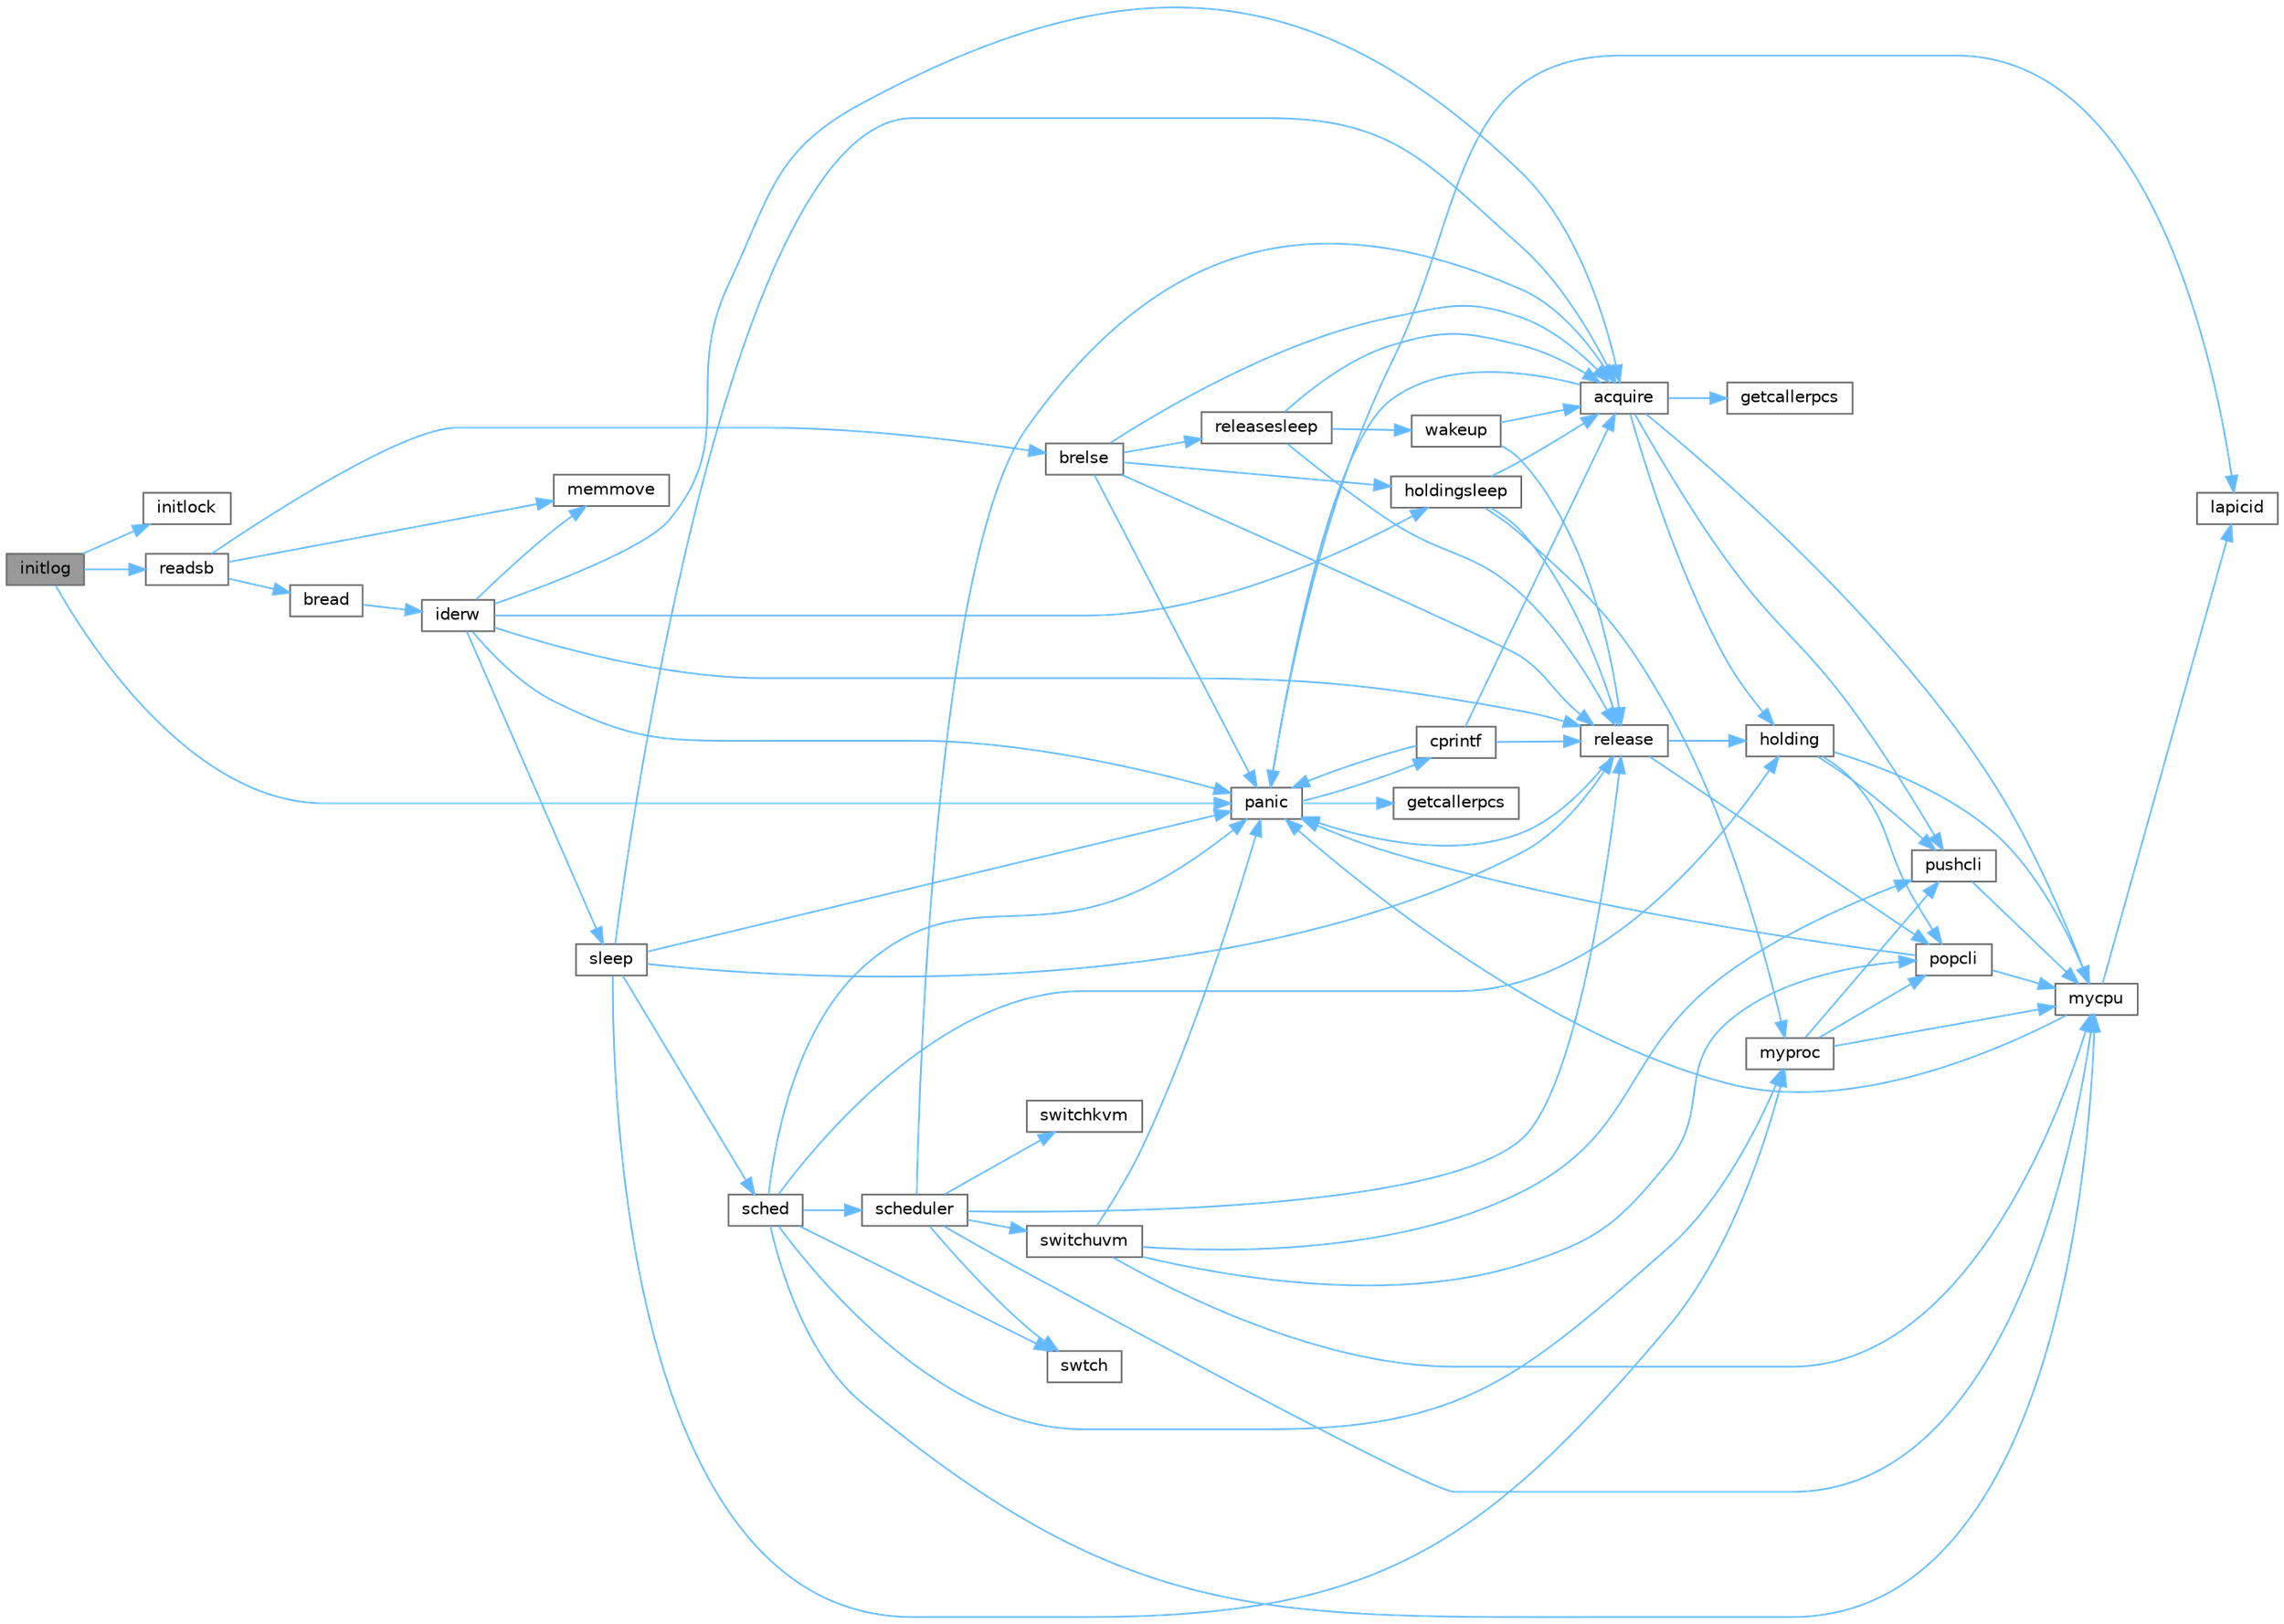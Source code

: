 digraph "initlog"
{
 // LATEX_PDF_SIZE
  bgcolor="transparent";
  edge [fontname=Helvetica,fontsize=10,labelfontname=Helvetica,labelfontsize=10];
  node [fontname=Helvetica,fontsize=10,shape=box,height=0.2,width=0.4];
  rankdir="LR";
  Node1 [id="Node000001",label="initlog",height=0.2,width=0.4,color="gray40", fillcolor="grey60", style="filled", fontcolor="black",tooltip=" "];
  Node1 -> Node2 [id="edge73_Node000001_Node000002",color="steelblue1",style="solid",tooltip=" "];
  Node2 [id="Node000002",label="initlock",height=0.2,width=0.4,color="grey40", fillcolor="white", style="filled",URL="$d3/d2d/spinlock_8c.html#abda07b4a007b2e888d9d783920460b89",tooltip=" "];
  Node1 -> Node3 [id="edge74_Node000001_Node000003",color="steelblue1",style="solid",tooltip=" "];
  Node3 [id="Node000003",label="panic",height=0.2,width=0.4,color="grey40", fillcolor="white", style="filled",URL="$d0/d56/console_8c.html#a95c0aca5d6d7487933984f08b189917a",tooltip=" "];
  Node3 -> Node4 [id="edge75_Node000003_Node000004",color="steelblue1",style="solid",tooltip=" "];
  Node4 [id="Node000004",label="cprintf",height=0.2,width=0.4,color="grey40", fillcolor="white", style="filled",URL="$d0/d56/console_8c.html#a90f0742d846503e4ed1804f1df421ec6",tooltip=" "];
  Node4 -> Node5 [id="edge76_Node000004_Node000005",color="steelblue1",style="solid",tooltip=" "];
  Node5 [id="Node000005",label="acquire",height=0.2,width=0.4,color="grey40", fillcolor="white", style="filled",URL="$d3/d2d/spinlock_8c.html#aed377f16a085b00de3a4b32392adbdfb",tooltip=" "];
  Node5 -> Node6 [id="edge77_Node000005_Node000006",color="steelblue1",style="solid",tooltip=" "];
  Node6 [id="Node000006",label="getcallerpcs",height=0.2,width=0.4,color="grey40", fillcolor="white", style="filled",URL="$d3/d2d/spinlock_8c.html#a6ac35304ea80f01086b47edcc2328010",tooltip=" "];
  Node5 -> Node7 [id="edge78_Node000005_Node000007",color="steelblue1",style="solid",tooltip=" "];
  Node7 [id="Node000007",label="holding",height=0.2,width=0.4,color="grey40", fillcolor="white", style="filled",URL="$d3/d2d/spinlock_8c.html#aea48df3e5cfb903179ad3dc78ab502d9",tooltip=" "];
  Node7 -> Node8 [id="edge79_Node000007_Node000008",color="steelblue1",style="solid",tooltip=" "];
  Node8 [id="Node000008",label="mycpu",height=0.2,width=0.4,color="grey40", fillcolor="white", style="filled",URL="$d3/dda/proc_8c.html#ad427959ad025dabd8cd393b27ec39160",tooltip=" "];
  Node8 -> Node9 [id="edge80_Node000008_Node000009",color="steelblue1",style="solid",tooltip=" "];
  Node9 [id="Node000009",label="lapicid",height=0.2,width=0.4,color="grey40", fillcolor="white", style="filled",URL="$dc/df6/lapic_8c.html#a627f7996b64f99d885244a5102c85164",tooltip=" "];
  Node8 -> Node3 [id="edge81_Node000008_Node000003",color="steelblue1",style="solid",tooltip=" "];
  Node7 -> Node10 [id="edge82_Node000007_Node000010",color="steelblue1",style="solid",tooltip=" "];
  Node10 [id="Node000010",label="popcli",height=0.2,width=0.4,color="grey40", fillcolor="white", style="filled",URL="$d3/d2d/spinlock_8c.html#ae3424f669269fef400ce29c3aeb43fdb",tooltip=" "];
  Node10 -> Node8 [id="edge83_Node000010_Node000008",color="steelblue1",style="solid",tooltip=" "];
  Node10 -> Node3 [id="edge84_Node000010_Node000003",color="steelblue1",style="solid",tooltip=" "];
  Node7 -> Node11 [id="edge85_Node000007_Node000011",color="steelblue1",style="solid",tooltip=" "];
  Node11 [id="Node000011",label="pushcli",height=0.2,width=0.4,color="grey40", fillcolor="white", style="filled",URL="$d3/d2d/spinlock_8c.html#a206b749d1b7768dadce61cbcde7e0f1c",tooltip=" "];
  Node11 -> Node8 [id="edge86_Node000011_Node000008",color="steelblue1",style="solid",tooltip=" "];
  Node5 -> Node8 [id="edge87_Node000005_Node000008",color="steelblue1",style="solid",tooltip=" "];
  Node5 -> Node3 [id="edge88_Node000005_Node000003",color="steelblue1",style="solid",tooltip=" "];
  Node5 -> Node11 [id="edge89_Node000005_Node000011",color="steelblue1",style="solid",tooltip=" "];
  Node4 -> Node3 [id="edge90_Node000004_Node000003",color="steelblue1",style="solid",tooltip=" "];
  Node4 -> Node12 [id="edge91_Node000004_Node000012",color="steelblue1",style="solid",tooltip=" "];
  Node12 [id="Node000012",label="release",height=0.2,width=0.4,color="grey40", fillcolor="white", style="filled",URL="$d3/d2d/spinlock_8c.html#a1cee376aa9a00e754bf5481cd5f3d97b",tooltip=" "];
  Node12 -> Node7 [id="edge92_Node000012_Node000007",color="steelblue1",style="solid",tooltip=" "];
  Node12 -> Node3 [id="edge93_Node000012_Node000003",color="steelblue1",style="solid",tooltip=" "];
  Node12 -> Node10 [id="edge94_Node000012_Node000010",color="steelblue1",style="solid",tooltip=" "];
  Node3 -> Node13 [id="edge95_Node000003_Node000013",color="steelblue1",style="solid",tooltip=" "];
  Node13 [id="Node000013",label="getcallerpcs",height=0.2,width=0.4,color="grey40", fillcolor="white", style="filled",URL="$d5/d64/defs_8h.html#a4105de9e2969515d6c6c795c4386f69f",tooltip=" "];
  Node3 -> Node9 [id="edge96_Node000003_Node000009",color="steelblue1",style="solid",tooltip=" "];
  Node1 -> Node14 [id="edge97_Node000001_Node000014",color="steelblue1",style="solid",tooltip=" "];
  Node14 [id="Node000014",label="readsb",height=0.2,width=0.4,color="grey40", fillcolor="white", style="filled",URL="$d2/d5a/fs_8c.html#aff0080b2133027be2e525ca088b40e78",tooltip=" "];
  Node14 -> Node15 [id="edge98_Node000014_Node000015",color="steelblue1",style="solid",tooltip=" "];
  Node15 [id="Node000015",label="bread",height=0.2,width=0.4,color="grey40", fillcolor="white", style="filled",URL="$dc/de6/bio_8c.html#a30b8d2ef2300ed8e3d879a428fe39898",tooltip=" "];
  Node15 -> Node16 [id="edge99_Node000015_Node000016",color="steelblue1",style="solid",tooltip=" "];
  Node16 [id="Node000016",label="iderw",height=0.2,width=0.4,color="grey40", fillcolor="white", style="filled",URL="$da/d9b/memide_8c.html#a7f36b008f02088c86f76e98e05b55af5",tooltip=" "];
  Node16 -> Node5 [id="edge100_Node000016_Node000005",color="steelblue1",style="solid",tooltip=" "];
  Node16 -> Node17 [id="edge101_Node000016_Node000017",color="steelblue1",style="solid",tooltip=" "];
  Node17 [id="Node000017",label="holdingsleep",height=0.2,width=0.4,color="grey40", fillcolor="white", style="filled",URL="$d8/dd1/sleeplock_8c.html#a6fdbe54cbecd8fc67d74793b27adcf05",tooltip=" "];
  Node17 -> Node5 [id="edge102_Node000017_Node000005",color="steelblue1",style="solid",tooltip=" "];
  Node17 -> Node18 [id="edge103_Node000017_Node000018",color="steelblue1",style="solid",tooltip=" "];
  Node18 [id="Node000018",label="myproc",height=0.2,width=0.4,color="grey40", fillcolor="white", style="filled",URL="$d3/dda/proc_8c.html#a41af0935f3989aae450cf8988cd9c3a9",tooltip=" "];
  Node18 -> Node8 [id="edge104_Node000018_Node000008",color="steelblue1",style="solid",tooltip=" "];
  Node18 -> Node10 [id="edge105_Node000018_Node000010",color="steelblue1",style="solid",tooltip=" "];
  Node18 -> Node11 [id="edge106_Node000018_Node000011",color="steelblue1",style="solid",tooltip=" "];
  Node17 -> Node12 [id="edge107_Node000017_Node000012",color="steelblue1",style="solid",tooltip=" "];
  Node16 -> Node19 [id="edge108_Node000016_Node000019",color="steelblue1",style="solid",tooltip=" "];
  Node19 [id="Node000019",label="memmove",height=0.2,width=0.4,color="grey40", fillcolor="white", style="filled",URL="$d1/db0/string_8c.html#a07f97e2ed1ce37955192d52de8f4911f",tooltip=" "];
  Node16 -> Node3 [id="edge109_Node000016_Node000003",color="steelblue1",style="solid",tooltip=" "];
  Node16 -> Node12 [id="edge110_Node000016_Node000012",color="steelblue1",style="solid",tooltip=" "];
  Node16 -> Node20 [id="edge111_Node000016_Node000020",color="steelblue1",style="solid",tooltip=" "];
  Node20 [id="Node000020",label="sleep",height=0.2,width=0.4,color="grey40", fillcolor="white", style="filled",URL="$d3/dda/proc_8c.html#ae70cc0370342e46f6db3bec367232457",tooltip=" "];
  Node20 -> Node5 [id="edge112_Node000020_Node000005",color="steelblue1",style="solid",tooltip=" "];
  Node20 -> Node18 [id="edge113_Node000020_Node000018",color="steelblue1",style="solid",tooltip=" "];
  Node20 -> Node3 [id="edge114_Node000020_Node000003",color="steelblue1",style="solid",tooltip=" "];
  Node20 -> Node12 [id="edge115_Node000020_Node000012",color="steelblue1",style="solid",tooltip=" "];
  Node20 -> Node21 [id="edge116_Node000020_Node000021",color="steelblue1",style="solid",tooltip=" "];
  Node21 [id="Node000021",label="sched",height=0.2,width=0.4,color="grey40", fillcolor="white", style="filled",URL="$d3/dda/proc_8c.html#ad788da91743c333b5bed7c4a0dd12365",tooltip=" "];
  Node21 -> Node7 [id="edge117_Node000021_Node000007",color="steelblue1",style="solid",tooltip=" "];
  Node21 -> Node8 [id="edge118_Node000021_Node000008",color="steelblue1",style="solid",tooltip=" "];
  Node21 -> Node18 [id="edge119_Node000021_Node000018",color="steelblue1",style="solid",tooltip=" "];
  Node21 -> Node3 [id="edge120_Node000021_Node000003",color="steelblue1",style="solid",tooltip=" "];
  Node21 -> Node22 [id="edge121_Node000021_Node000022",color="steelblue1",style="solid",tooltip=" "];
  Node22 [id="Node000022",label="scheduler",height=0.2,width=0.4,color="grey40", fillcolor="white", style="filled",URL="$d3/dda/proc_8c.html#a9fa00b0be5d3c4781048861e2506eb63",tooltip=" "];
  Node22 -> Node5 [id="edge122_Node000022_Node000005",color="steelblue1",style="solid",tooltip=" "];
  Node22 -> Node8 [id="edge123_Node000022_Node000008",color="steelblue1",style="solid",tooltip=" "];
  Node22 -> Node12 [id="edge124_Node000022_Node000012",color="steelblue1",style="solid",tooltip=" "];
  Node22 -> Node23 [id="edge125_Node000022_Node000023",color="steelblue1",style="solid",tooltip=" "];
  Node23 [id="Node000023",label="switchkvm",height=0.2,width=0.4,color="grey40", fillcolor="white", style="filled",URL="$de/de9/vm_8c.html#a02ca0670bc1fe12e38453082631ff360",tooltip=" "];
  Node22 -> Node24 [id="edge126_Node000022_Node000024",color="steelblue1",style="solid",tooltip=" "];
  Node24 [id="Node000024",label="switchuvm",height=0.2,width=0.4,color="grey40", fillcolor="white", style="filled",URL="$de/de9/vm_8c.html#a87c90f0ab2a1b11c2b55f4e483bb8493",tooltip=" "];
  Node24 -> Node8 [id="edge127_Node000024_Node000008",color="steelblue1",style="solid",tooltip=" "];
  Node24 -> Node3 [id="edge128_Node000024_Node000003",color="steelblue1",style="solid",tooltip=" "];
  Node24 -> Node10 [id="edge129_Node000024_Node000010",color="steelblue1",style="solid",tooltip=" "];
  Node24 -> Node11 [id="edge130_Node000024_Node000011",color="steelblue1",style="solid",tooltip=" "];
  Node22 -> Node25 [id="edge131_Node000022_Node000025",color="steelblue1",style="solid",tooltip=" "];
  Node25 [id="Node000025",label="swtch",height=0.2,width=0.4,color="grey40", fillcolor="white", style="filled",URL="$d5/d64/defs_8h.html#a1d9e7047d3dfb57809a2541d8387705e",tooltip=" "];
  Node21 -> Node25 [id="edge132_Node000021_Node000025",color="steelblue1",style="solid",tooltip=" "];
  Node14 -> Node26 [id="edge133_Node000014_Node000026",color="steelblue1",style="solid",tooltip=" "];
  Node26 [id="Node000026",label="brelse",height=0.2,width=0.4,color="grey40", fillcolor="white", style="filled",URL="$dc/de6/bio_8c.html#ab5335aeb503731104314321a78a6d727",tooltip=" "];
  Node26 -> Node5 [id="edge134_Node000026_Node000005",color="steelblue1",style="solid",tooltip=" "];
  Node26 -> Node17 [id="edge135_Node000026_Node000017",color="steelblue1",style="solid",tooltip=" "];
  Node26 -> Node3 [id="edge136_Node000026_Node000003",color="steelblue1",style="solid",tooltip=" "];
  Node26 -> Node12 [id="edge137_Node000026_Node000012",color="steelblue1",style="solid",tooltip=" "];
  Node26 -> Node27 [id="edge138_Node000026_Node000027",color="steelblue1",style="solid",tooltip=" "];
  Node27 [id="Node000027",label="releasesleep",height=0.2,width=0.4,color="grey40", fillcolor="white", style="filled",URL="$d8/dd1/sleeplock_8c.html#aa997067c2c9bfef15af6fa0a10c20f4a",tooltip=" "];
  Node27 -> Node5 [id="edge139_Node000027_Node000005",color="steelblue1",style="solid",tooltip=" "];
  Node27 -> Node12 [id="edge140_Node000027_Node000012",color="steelblue1",style="solid",tooltip=" "];
  Node27 -> Node28 [id="edge141_Node000027_Node000028",color="steelblue1",style="solid",tooltip=" "];
  Node28 [id="Node000028",label="wakeup",height=0.2,width=0.4,color="grey40", fillcolor="white", style="filled",URL="$d3/dda/proc_8c.html#a4a34d9f03e436cfa09b88f735f6ee952",tooltip=" "];
  Node28 -> Node5 [id="edge142_Node000028_Node000005",color="steelblue1",style="solid",tooltip=" "];
  Node28 -> Node12 [id="edge143_Node000028_Node000012",color="steelblue1",style="solid",tooltip=" "];
  Node14 -> Node19 [id="edge144_Node000014_Node000019",color="steelblue1",style="solid",tooltip=" "];
}
